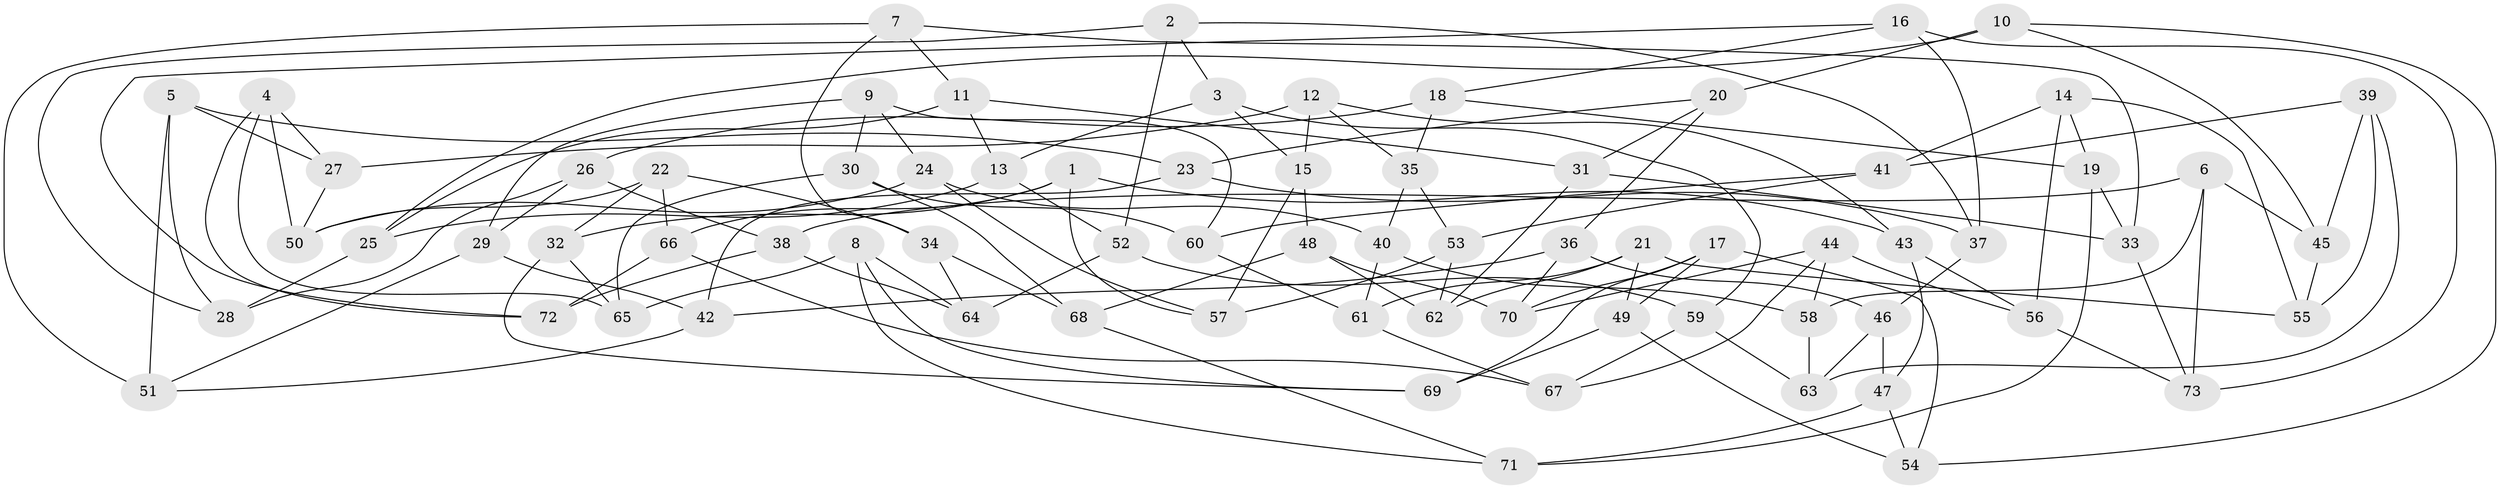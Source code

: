 // coarse degree distribution, {6: 0.4117647058823529, 4: 0.5490196078431373, 3: 0.0196078431372549, 5: 0.0196078431372549}
// Generated by graph-tools (version 1.1) at 2025/24/03/03/25 07:24:30]
// undirected, 73 vertices, 146 edges
graph export_dot {
graph [start="1"]
  node [color=gray90,style=filled];
  1;
  2;
  3;
  4;
  5;
  6;
  7;
  8;
  9;
  10;
  11;
  12;
  13;
  14;
  15;
  16;
  17;
  18;
  19;
  20;
  21;
  22;
  23;
  24;
  25;
  26;
  27;
  28;
  29;
  30;
  31;
  32;
  33;
  34;
  35;
  36;
  37;
  38;
  39;
  40;
  41;
  42;
  43;
  44;
  45;
  46;
  47;
  48;
  49;
  50;
  51;
  52;
  53;
  54;
  55;
  56;
  57;
  58;
  59;
  60;
  61;
  62;
  63;
  64;
  65;
  66;
  67;
  68;
  69;
  70;
  71;
  72;
  73;
  1 -- 32;
  1 -- 66;
  1 -- 43;
  1 -- 57;
  2 -- 37;
  2 -- 52;
  2 -- 3;
  2 -- 28;
  3 -- 13;
  3 -- 59;
  3 -- 15;
  4 -- 27;
  4 -- 50;
  4 -- 65;
  4 -- 72;
  5 -- 23;
  5 -- 28;
  5 -- 27;
  5 -- 51;
  6 -- 73;
  6 -- 38;
  6 -- 58;
  6 -- 45;
  7 -- 34;
  7 -- 51;
  7 -- 33;
  7 -- 11;
  8 -- 64;
  8 -- 71;
  8 -- 65;
  8 -- 69;
  9 -- 60;
  9 -- 29;
  9 -- 24;
  9 -- 30;
  10 -- 54;
  10 -- 20;
  10 -- 25;
  10 -- 45;
  11 -- 13;
  11 -- 31;
  11 -- 25;
  12 -- 35;
  12 -- 27;
  12 -- 15;
  12 -- 43;
  13 -- 25;
  13 -- 52;
  14 -- 56;
  14 -- 41;
  14 -- 55;
  14 -- 19;
  15 -- 48;
  15 -- 57;
  16 -- 73;
  16 -- 72;
  16 -- 18;
  16 -- 37;
  17 -- 69;
  17 -- 70;
  17 -- 54;
  17 -- 49;
  18 -- 35;
  18 -- 19;
  18 -- 26;
  19 -- 71;
  19 -- 33;
  20 -- 36;
  20 -- 31;
  20 -- 23;
  21 -- 61;
  21 -- 49;
  21 -- 55;
  21 -- 62;
  22 -- 32;
  22 -- 50;
  22 -- 66;
  22 -- 34;
  23 -- 37;
  23 -- 42;
  24 -- 50;
  24 -- 40;
  24 -- 57;
  25 -- 28;
  26 -- 38;
  26 -- 28;
  26 -- 29;
  27 -- 50;
  29 -- 51;
  29 -- 42;
  30 -- 68;
  30 -- 65;
  30 -- 60;
  31 -- 62;
  31 -- 33;
  32 -- 65;
  32 -- 69;
  33 -- 73;
  34 -- 64;
  34 -- 68;
  35 -- 40;
  35 -- 53;
  36 -- 70;
  36 -- 46;
  36 -- 42;
  37 -- 46;
  38 -- 64;
  38 -- 72;
  39 -- 55;
  39 -- 45;
  39 -- 41;
  39 -- 63;
  40 -- 58;
  40 -- 61;
  41 -- 60;
  41 -- 53;
  42 -- 51;
  43 -- 47;
  43 -- 56;
  44 -- 70;
  44 -- 56;
  44 -- 67;
  44 -- 58;
  45 -- 55;
  46 -- 47;
  46 -- 63;
  47 -- 54;
  47 -- 71;
  48 -- 68;
  48 -- 62;
  48 -- 70;
  49 -- 54;
  49 -- 69;
  52 -- 59;
  52 -- 64;
  53 -- 62;
  53 -- 57;
  56 -- 73;
  58 -- 63;
  59 -- 67;
  59 -- 63;
  60 -- 61;
  61 -- 67;
  66 -- 72;
  66 -- 67;
  68 -- 71;
}
